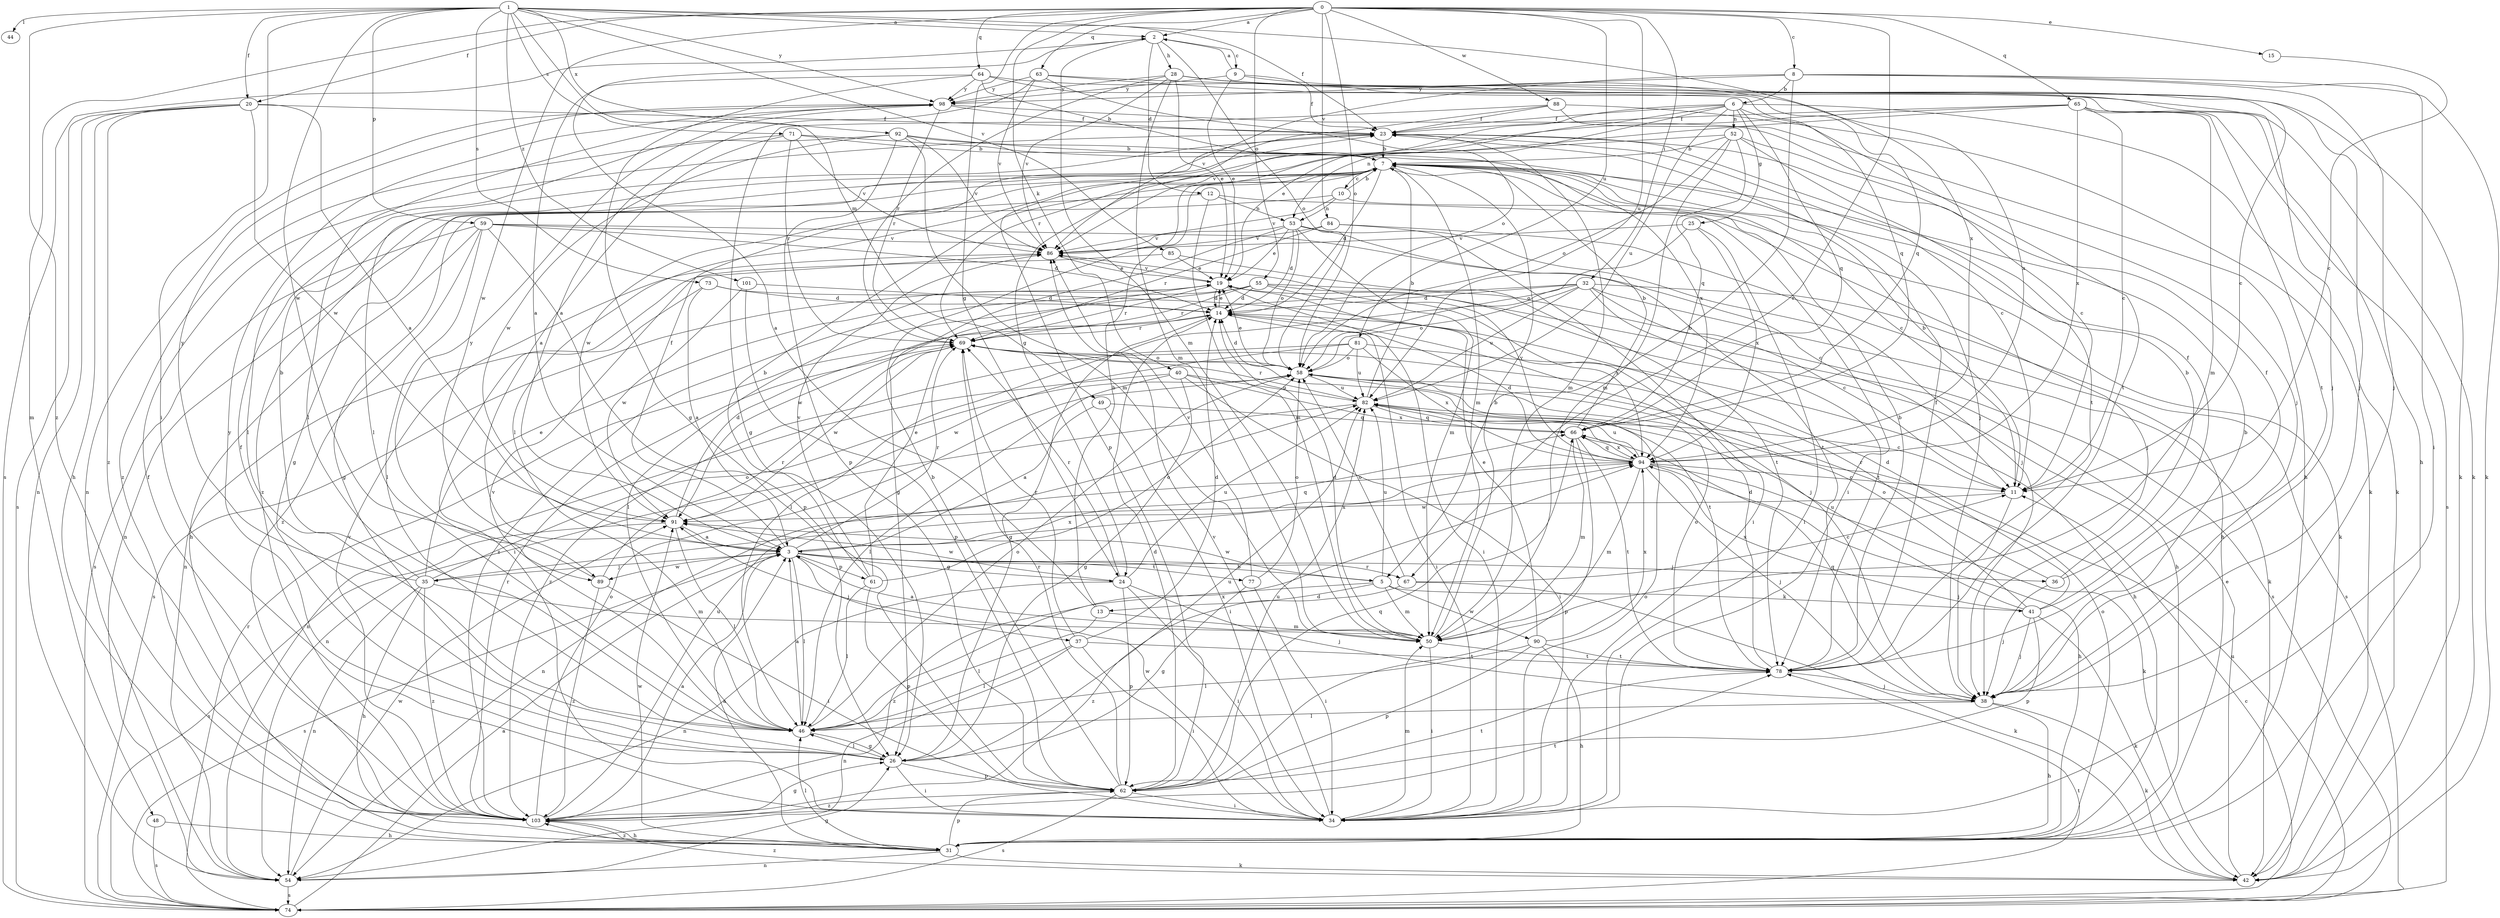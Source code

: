 strict digraph  {
0;
1;
2;
3;
5;
6;
7;
8;
9;
10;
11;
12;
13;
14;
15;
19;
20;
23;
24;
25;
26;
28;
31;
32;
34;
35;
36;
37;
38;
40;
41;
42;
44;
46;
48;
49;
50;
52;
53;
54;
55;
58;
59;
61;
62;
63;
64;
65;
66;
67;
69;
71;
73;
74;
77;
78;
81;
82;
84;
85;
86;
88;
89;
90;
91;
92;
94;
98;
101;
103;
0 -> 2  [label=a];
0 -> 8  [label=c];
0 -> 15  [label=e];
0 -> 20  [label=f];
0 -> 24  [label=g];
0 -> 32  [label=i];
0 -> 40  [label=k];
0 -> 48  [label=m];
0 -> 55  [label=o];
0 -> 58  [label=o];
0 -> 63  [label=q];
0 -> 64  [label=q];
0 -> 65  [label=q];
0 -> 67  [label=r];
0 -> 81  [label=u];
0 -> 82  [label=u];
0 -> 84  [label=v];
0 -> 88  [label=w];
0 -> 89  [label=w];
1 -> 2  [label=a];
1 -> 20  [label=f];
1 -> 23  [label=f];
1 -> 34  [label=i];
1 -> 44  [label=l];
1 -> 49  [label=m];
1 -> 59  [label=p];
1 -> 71  [label=s];
1 -> 73  [label=s];
1 -> 85  [label=v];
1 -> 89  [label=w];
1 -> 92  [label=x];
1 -> 94  [label=x];
1 -> 98  [label=y];
1 -> 101  [label=z];
1 -> 103  [label=z];
2 -> 9  [label=c];
2 -> 12  [label=d];
2 -> 28  [label=h];
2 -> 50  [label=m];
2 -> 58  [label=o];
2 -> 74  [label=s];
3 -> 5  [label=b];
3 -> 23  [label=f];
3 -> 24  [label=g];
3 -> 35  [label=j];
3 -> 36  [label=j];
3 -> 37  [label=j];
3 -> 46  [label=l];
3 -> 61  [label=p];
3 -> 66  [label=q];
3 -> 67  [label=r];
3 -> 69  [label=r];
3 -> 74  [label=s];
3 -> 77  [label=t];
3 -> 89  [label=w];
3 -> 94  [label=x];
5 -> 13  [label=d];
5 -> 41  [label=k];
5 -> 50  [label=m];
5 -> 82  [label=u];
5 -> 90  [label=w];
5 -> 91  [label=w];
5 -> 103  [label=z];
6 -> 23  [label=f];
6 -> 24  [label=g];
6 -> 25  [label=g];
6 -> 42  [label=k];
6 -> 52  [label=n];
6 -> 53  [label=n];
6 -> 66  [label=q];
6 -> 78  [label=t];
6 -> 82  [label=u];
6 -> 86  [label=v];
7 -> 10  [label=c];
7 -> 11  [label=c];
7 -> 14  [label=d];
7 -> 26  [label=g];
7 -> 34  [label=i];
7 -> 50  [label=m];
7 -> 91  [label=w];
7 -> 103  [label=z];
8 -> 5  [label=b];
8 -> 6  [label=b];
8 -> 34  [label=i];
8 -> 38  [label=j];
8 -> 42  [label=k];
8 -> 86  [label=v];
8 -> 98  [label=y];
9 -> 2  [label=a];
9 -> 19  [label=e];
9 -> 23  [label=f];
9 -> 94  [label=x];
9 -> 98  [label=y];
10 -> 7  [label=b];
10 -> 26  [label=g];
10 -> 42  [label=k];
10 -> 53  [label=n];
10 -> 86  [label=v];
11 -> 7  [label=b];
11 -> 38  [label=j];
11 -> 91  [label=w];
12 -> 38  [label=j];
12 -> 50  [label=m];
12 -> 53  [label=n];
12 -> 54  [label=n];
13 -> 2  [label=a];
13 -> 7  [label=b];
13 -> 46  [label=l];
13 -> 50  [label=m];
14 -> 19  [label=e];
14 -> 26  [label=g];
14 -> 34  [label=i];
14 -> 69  [label=r];
15 -> 11  [label=c];
19 -> 14  [label=d];
19 -> 34  [label=i];
19 -> 69  [label=r];
19 -> 74  [label=s];
19 -> 86  [label=v];
20 -> 3  [label=a];
20 -> 23  [label=f];
20 -> 31  [label=h];
20 -> 54  [label=n];
20 -> 74  [label=s];
20 -> 91  [label=w];
20 -> 103  [label=z];
23 -> 7  [label=b];
23 -> 11  [label=c];
23 -> 46  [label=l];
23 -> 50  [label=m];
24 -> 34  [label=i];
24 -> 38  [label=j];
24 -> 54  [label=n];
24 -> 62  [label=p];
24 -> 69  [label=r];
24 -> 82  [label=u];
24 -> 91  [label=w];
25 -> 34  [label=i];
25 -> 58  [label=o];
25 -> 86  [label=v];
25 -> 94  [label=x];
26 -> 23  [label=f];
26 -> 34  [label=i];
26 -> 46  [label=l];
26 -> 62  [label=p];
26 -> 82  [label=u];
26 -> 98  [label=y];
28 -> 11  [label=c];
28 -> 19  [label=e];
28 -> 38  [label=j];
28 -> 42  [label=k];
28 -> 50  [label=m];
28 -> 66  [label=q];
28 -> 69  [label=r];
28 -> 86  [label=v];
28 -> 98  [label=y];
31 -> 3  [label=a];
31 -> 42  [label=k];
31 -> 46  [label=l];
31 -> 54  [label=n];
31 -> 58  [label=o];
31 -> 62  [label=p];
31 -> 91  [label=w];
31 -> 103  [label=z];
32 -> 11  [label=c];
32 -> 14  [label=d];
32 -> 42  [label=k];
32 -> 46  [label=l];
32 -> 58  [label=o];
32 -> 74  [label=s];
32 -> 78  [label=t];
32 -> 82  [label=u];
32 -> 91  [label=w];
34 -> 50  [label=m];
34 -> 58  [label=o];
34 -> 86  [label=v];
34 -> 91  [label=w];
35 -> 7  [label=b];
35 -> 19  [label=e];
35 -> 31  [label=h];
35 -> 50  [label=m];
35 -> 54  [label=n];
35 -> 58  [label=o];
35 -> 94  [label=x];
35 -> 98  [label=y];
35 -> 103  [label=z];
36 -> 7  [label=b];
36 -> 23  [label=f];
36 -> 38  [label=j];
36 -> 69  [label=r];
37 -> 14  [label=d];
37 -> 34  [label=i];
37 -> 46  [label=l];
37 -> 54  [label=n];
37 -> 69  [label=r];
37 -> 78  [label=t];
38 -> 7  [label=b];
38 -> 31  [label=h];
38 -> 42  [label=k];
38 -> 46  [label=l];
38 -> 66  [label=q];
40 -> 26  [label=g];
40 -> 34  [label=i];
40 -> 46  [label=l];
40 -> 54  [label=n];
40 -> 82  [label=u];
40 -> 94  [label=x];
41 -> 14  [label=d];
41 -> 23  [label=f];
41 -> 38  [label=j];
41 -> 42  [label=k];
41 -> 58  [label=o];
41 -> 62  [label=p];
41 -> 82  [label=u];
41 -> 94  [label=x];
42 -> 19  [label=e];
42 -> 103  [label=z];
46 -> 3  [label=a];
46 -> 26  [label=g];
46 -> 58  [label=o];
46 -> 86  [label=v];
46 -> 94  [label=x];
48 -> 31  [label=h];
48 -> 74  [label=s];
49 -> 3  [label=a];
49 -> 34  [label=i];
49 -> 66  [label=q];
50 -> 3  [label=a];
50 -> 7  [label=b];
50 -> 14  [label=d];
50 -> 34  [label=i];
50 -> 78  [label=t];
52 -> 7  [label=b];
52 -> 11  [label=c];
52 -> 46  [label=l];
52 -> 50  [label=m];
52 -> 58  [label=o];
52 -> 66  [label=q];
52 -> 78  [label=t];
53 -> 14  [label=d];
53 -> 19  [label=e];
53 -> 26  [label=g];
53 -> 38  [label=j];
53 -> 50  [label=m];
53 -> 58  [label=o];
53 -> 78  [label=t];
53 -> 86  [label=v];
54 -> 26  [label=g];
54 -> 74  [label=s];
54 -> 91  [label=w];
55 -> 14  [label=d];
55 -> 31  [label=h];
55 -> 46  [label=l];
55 -> 69  [label=r];
55 -> 74  [label=s];
55 -> 94  [label=x];
55 -> 103  [label=z];
58 -> 14  [label=d];
58 -> 19  [label=e];
58 -> 82  [label=u];
59 -> 11  [label=c];
59 -> 14  [label=d];
59 -> 31  [label=h];
59 -> 46  [label=l];
59 -> 62  [label=p];
59 -> 74  [label=s];
59 -> 86  [label=v];
59 -> 103  [label=z];
61 -> 7  [label=b];
61 -> 19  [label=e];
61 -> 46  [label=l];
61 -> 58  [label=o];
61 -> 62  [label=p];
61 -> 86  [label=v];
62 -> 7  [label=b];
62 -> 14  [label=d];
62 -> 34  [label=i];
62 -> 66  [label=q];
62 -> 69  [label=r];
62 -> 74  [label=s];
62 -> 78  [label=t];
62 -> 82  [label=u];
62 -> 103  [label=z];
63 -> 3  [label=a];
63 -> 38  [label=j];
63 -> 58  [label=o];
63 -> 66  [label=q];
63 -> 86  [label=v];
63 -> 98  [label=y];
64 -> 3  [label=a];
64 -> 7  [label=b];
64 -> 26  [label=g];
64 -> 31  [label=h];
64 -> 42  [label=k];
64 -> 98  [label=y];
65 -> 11  [label=c];
65 -> 19  [label=e];
65 -> 23  [label=f];
65 -> 50  [label=m];
65 -> 69  [label=r];
65 -> 74  [label=s];
65 -> 78  [label=t];
65 -> 94  [label=x];
66 -> 7  [label=b];
66 -> 50  [label=m];
66 -> 62  [label=p];
66 -> 78  [label=t];
66 -> 94  [label=x];
67 -> 11  [label=c];
67 -> 42  [label=k];
67 -> 58  [label=o];
67 -> 103  [label=z];
69 -> 58  [label=o];
69 -> 78  [label=t];
69 -> 91  [label=w];
71 -> 3  [label=a];
71 -> 7  [label=b];
71 -> 38  [label=j];
71 -> 69  [label=r];
71 -> 86  [label=v];
71 -> 103  [label=z];
73 -> 3  [label=a];
73 -> 14  [label=d];
73 -> 34  [label=i];
73 -> 38  [label=j];
74 -> 3  [label=a];
74 -> 11  [label=c];
74 -> 69  [label=r];
74 -> 78  [label=t];
74 -> 82  [label=u];
77 -> 26  [label=g];
77 -> 34  [label=i];
77 -> 58  [label=o];
77 -> 86  [label=v];
78 -> 7  [label=b];
78 -> 14  [label=d];
78 -> 23  [label=f];
78 -> 38  [label=j];
78 -> 58  [label=o];
81 -> 31  [label=h];
81 -> 58  [label=o];
81 -> 82  [label=u];
81 -> 91  [label=w];
81 -> 94  [label=x];
81 -> 103  [label=z];
82 -> 7  [label=b];
82 -> 11  [label=c];
82 -> 54  [label=n];
82 -> 66  [label=q];
82 -> 69  [label=r];
84 -> 31  [label=h];
84 -> 34  [label=i];
84 -> 69  [label=r];
84 -> 86  [label=v];
85 -> 19  [label=e];
85 -> 54  [label=n];
85 -> 78  [label=t];
86 -> 19  [label=e];
88 -> 23  [label=f];
88 -> 26  [label=g];
88 -> 31  [label=h];
88 -> 42  [label=k];
88 -> 62  [label=p];
89 -> 34  [label=i];
89 -> 69  [label=r];
89 -> 98  [label=y];
89 -> 103  [label=z];
90 -> 19  [label=e];
90 -> 31  [label=h];
90 -> 46  [label=l];
90 -> 62  [label=p];
90 -> 78  [label=t];
90 -> 94  [label=x];
91 -> 3  [label=a];
91 -> 14  [label=d];
91 -> 46  [label=l];
91 -> 74  [label=s];
92 -> 7  [label=b];
92 -> 46  [label=l];
92 -> 50  [label=m];
92 -> 62  [label=p];
92 -> 86  [label=v];
92 -> 91  [label=w];
92 -> 94  [label=x];
94 -> 11  [label=c];
94 -> 14  [label=d];
94 -> 31  [label=h];
94 -> 38  [label=j];
94 -> 42  [label=k];
94 -> 50  [label=m];
94 -> 54  [label=n];
94 -> 66  [label=q];
94 -> 82  [label=u];
94 -> 86  [label=v];
98 -> 23  [label=f];
98 -> 38  [label=j];
98 -> 46  [label=l];
98 -> 54  [label=n];
98 -> 69  [label=r];
101 -> 14  [label=d];
101 -> 62  [label=p];
101 -> 91  [label=w];
103 -> 3  [label=a];
103 -> 23  [label=f];
103 -> 26  [label=g];
103 -> 31  [label=h];
103 -> 58  [label=o];
103 -> 69  [label=r];
103 -> 78  [label=t];
103 -> 82  [label=u];
103 -> 86  [label=v];
}
